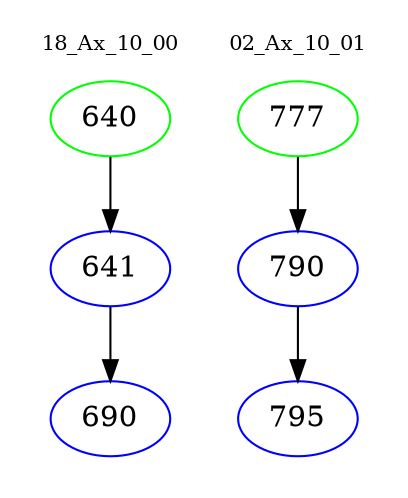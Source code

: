 digraph{
subgraph cluster_0 {
color = white
label = "18_Ax_10_00";
fontsize=10;
T0_640 [label="640", color="green"]
T0_640 -> T0_641 [color="black"]
T0_641 [label="641", color="blue"]
T0_641 -> T0_690 [color="black"]
T0_690 [label="690", color="blue"]
}
subgraph cluster_1 {
color = white
label = "02_Ax_10_01";
fontsize=10;
T1_777 [label="777", color="green"]
T1_777 -> T1_790 [color="black"]
T1_790 [label="790", color="blue"]
T1_790 -> T1_795 [color="black"]
T1_795 [label="795", color="blue"]
}
}
